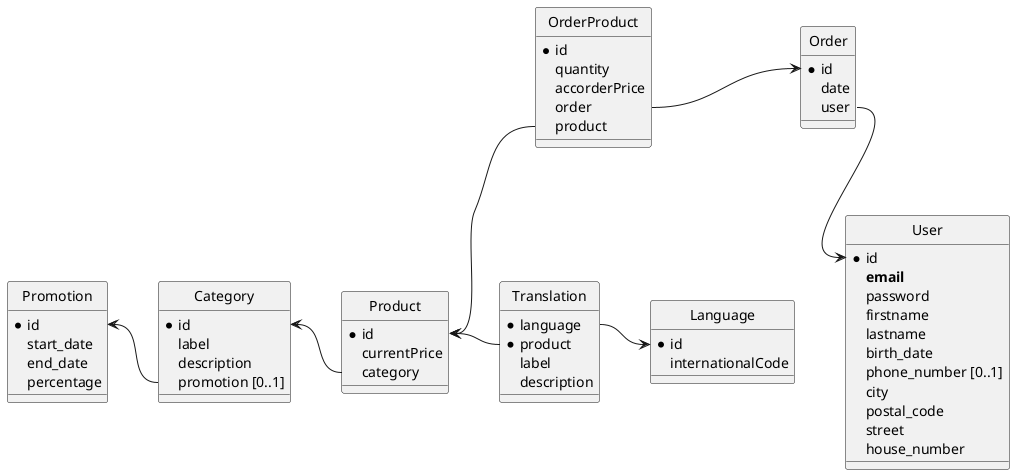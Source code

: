 @startuml
hide circle

entity User {
    * id
    **email**
    password
    firstname
    lastname
    birth_date
    phone_number [0..1]
    city
    postal_code
    street
    house_number
}

entity Category {
    * id
    label
    description
    promotion [0..1]
}

entity Product  {
    * id
    currentPrice
    category
}

entity Order {
    *id
    date
    user
}

entity OrderProduct {
    *id
    quantity
    accorderPrice
    order
    product
}

entity Language {
    *id
    internationalCode
}

entity Translation {
    *language
    *product
    label
    description
}

entity Promotion {
    *id
    start_date
    end_date
    percentage
}

Order::user --> User::id
Order::id <-left- OrderProduct::order
Product::category -left-> Category::id
OrderProduct::product --> Product::id
Category::promotion -left-> Promotion::id

Translation::language -right-> Language::id
Translation::product -right-> Product::id
@enduml